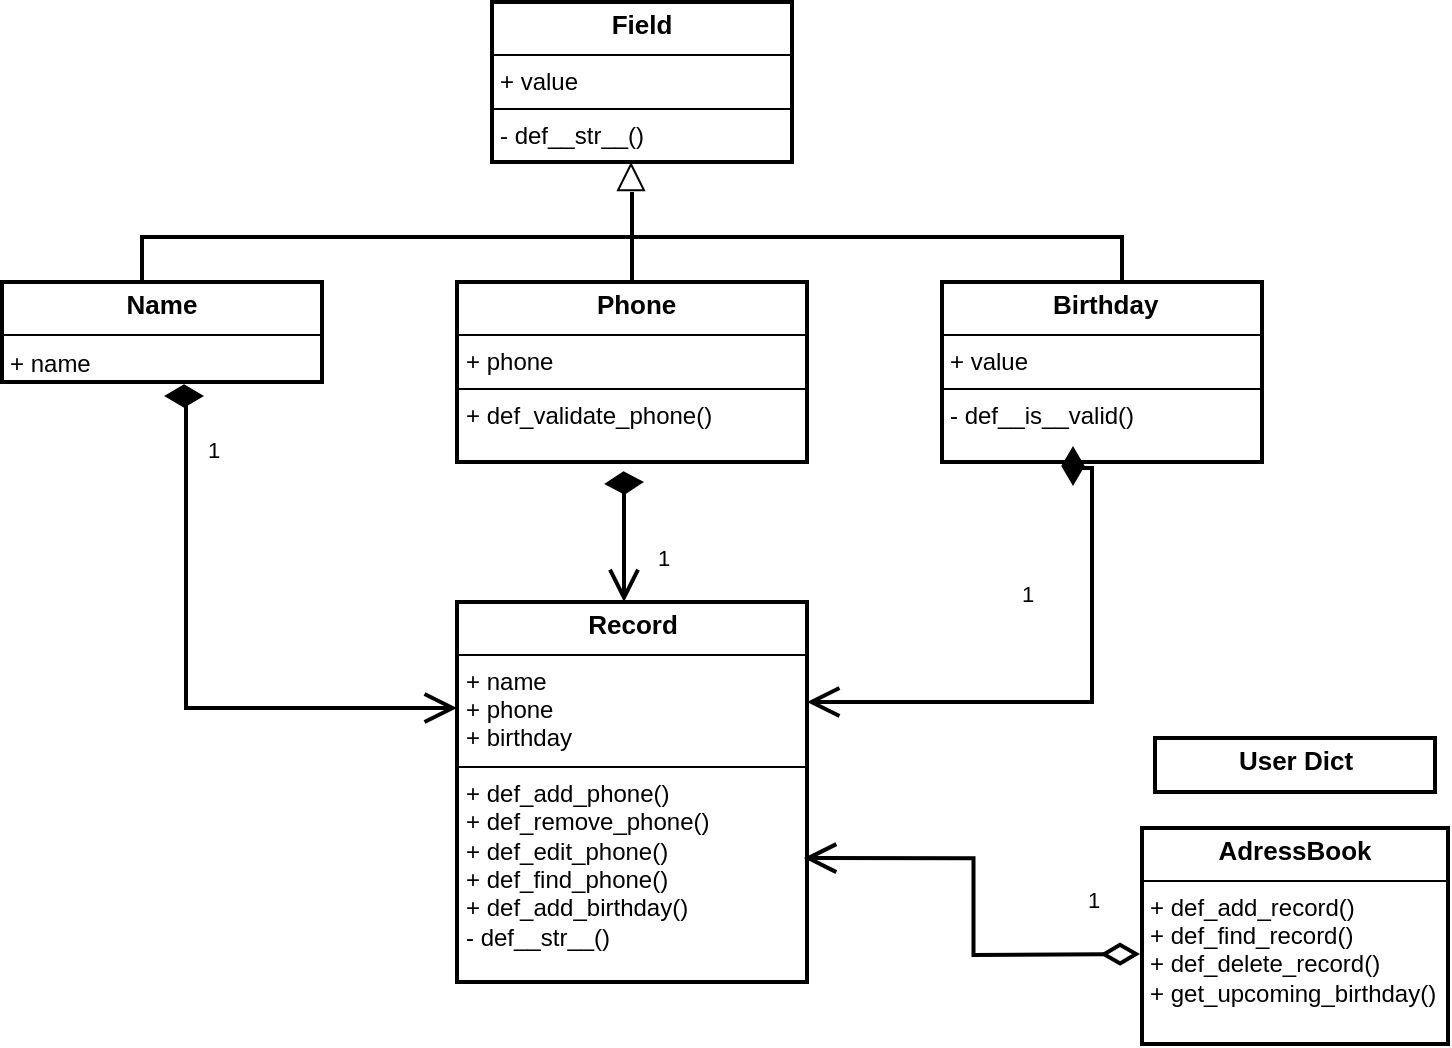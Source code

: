 <mxfile version="24.7.7">
  <diagram name="Страница — 1" id="KnwOpPvuGx6bAqnd7VJK">
    <mxGraphModel dx="880" dy="484" grid="1" gridSize="9" guides="1" tooltips="1" connect="1" arrows="1" fold="1" page="1" pageScale="1" pageWidth="827" pageHeight="1169" math="0" shadow="0">
      <root>
        <mxCell id="0" />
        <mxCell id="1" parent="0" />
        <mxCell id="BOKjLDCEOImnaqTYN-Fg-8" value="&lt;p style=&quot;margin: 4px 0px 0px; text-align: center;&quot;&gt;&lt;b style=&quot;&quot;&gt;&lt;font style=&quot;font-size: 13px;&quot;&gt;Field&lt;/font&gt;&lt;/b&gt;&lt;/p&gt;&lt;hr size=&quot;1&quot; style=&quot;border-style: solid;&quot;&gt;&lt;p style=&quot;margin: 0px 0px 0px 4px;&quot;&gt;&lt;font style=&quot;font-size: 12px;&quot;&gt;+ value&lt;/font&gt;&lt;/p&gt;&lt;hr size=&quot;1&quot; style=&quot;border-style: solid;&quot;&gt;&lt;p style=&quot;margin: 0px 0px 0px 4px;&quot;&gt;&lt;font style=&quot;font-size: 12px;&quot;&gt;- def__str__()&lt;/font&gt;&lt;/p&gt;" style="verticalAlign=top;align=left;overflow=fill;html=1;whiteSpace=wrap;strokeWidth=2;" vertex="1" parent="1">
          <mxGeometry x="315" y="460" width="150" height="80" as="geometry" />
        </mxCell>
        <mxCell id="BOKjLDCEOImnaqTYN-Fg-10" value="&lt;p style=&quot;margin: 4px 0px 0px; text-align: center; font-size: 13px;&quot;&gt;&lt;b&gt;&lt;font style=&quot;font-size: 13px;&quot;&gt;Name&lt;/font&gt;&lt;/b&gt;&lt;/p&gt;&lt;hr size=&quot;1&quot; style=&quot;border-style: solid; font-size: 13px;&quot;&gt;&lt;p style=&quot;margin:0px;margin-left:4px;&quot;&gt;+ name&lt;/p&gt;" style="verticalAlign=top;align=left;overflow=fill;html=1;whiteSpace=wrap;strokeWidth=2;" vertex="1" parent="1">
          <mxGeometry x="70" y="600" width="160" height="50" as="geometry" />
        </mxCell>
        <mxCell id="BOKjLDCEOImnaqTYN-Fg-25" value="" style="edgeStyle=orthogonalEdgeStyle;rounded=0;orthogonalLoop=1;jettySize=auto;html=1;" edge="1" parent="1" source="BOKjLDCEOImnaqTYN-Fg-11" target="BOKjLDCEOImnaqTYN-Fg-22">
          <mxGeometry relative="1" as="geometry" />
        </mxCell>
        <mxCell id="BOKjLDCEOImnaqTYN-Fg-11" value="&lt;p style=&quot;margin:0px;margin-top:4px;text-align:center;&quot;&gt;&lt;b style=&quot;font-size: 13px;&quot;&gt;&amp;nbsp;Phone&lt;/b&gt;&lt;/p&gt;&lt;hr size=&quot;1&quot; style=&quot;border-style:solid;&quot;&gt;&lt;p style=&quot;margin:0px;margin-left:4px;&quot;&gt;+ phone&lt;/p&gt;&lt;hr size=&quot;1&quot; style=&quot;border-style:solid;&quot;&gt;&lt;p style=&quot;margin:0px;margin-left:4px;&quot;&gt;+ def_validate_phone()&lt;/p&gt;" style="verticalAlign=top;align=left;overflow=fill;html=1;whiteSpace=wrap;strokeWidth=2;" vertex="1" parent="1">
          <mxGeometry x="297.5" y="600" width="175" height="90" as="geometry" />
        </mxCell>
        <mxCell id="BOKjLDCEOImnaqTYN-Fg-12" value="&lt;p style=&quot;margin:0px;margin-top:4px;text-align:center;&quot;&gt;&lt;b style=&quot;font-size: 13px;&quot;&gt;&amp;nbsp;Birthday&lt;/b&gt;&lt;/p&gt;&lt;hr size=&quot;1&quot; style=&quot;border-style:solid;&quot;&gt;&lt;p style=&quot;margin:0px;margin-left:4px;&quot;&gt;+ value&lt;/p&gt;&lt;hr size=&quot;1&quot; style=&quot;border-style:solid;&quot;&gt;&lt;p style=&quot;margin:0px;margin-left:4px;&quot;&gt;- def__is__valid()&lt;/p&gt;" style="verticalAlign=top;align=left;overflow=fill;html=1;whiteSpace=wrap;strokeWidth=2;" vertex="1" parent="1">
          <mxGeometry x="540" y="600" width="160" height="90" as="geometry" />
        </mxCell>
        <mxCell id="BOKjLDCEOImnaqTYN-Fg-22" value="" style="strokeWidth=2;html=1;shape=mxgraph.flowchart.annotation_2;align=left;labelPosition=right;pointerEvents=1;direction=south;" vertex="1" parent="1">
          <mxGeometry x="140" y="555" width="490" height="45" as="geometry" />
        </mxCell>
        <mxCell id="BOKjLDCEOImnaqTYN-Fg-23" value="" style="line;strokeWidth=2;fillColor=none;align=left;verticalAlign=middle;spacingTop=-1;spacingLeft=3;spacingRight=3;rotatable=0;labelPosition=right;points=[];portConstraint=eastwest;strokeColor=inherit;direction=south;" vertex="1" parent="1">
          <mxGeometry x="381" y="565" width="8" height="35" as="geometry" />
        </mxCell>
        <mxCell id="BOKjLDCEOImnaqTYN-Fg-24" value="" style="endArrow=block;dashed=1;endFill=0;endSize=12;html=1;rounded=0;" edge="1" parent="1">
          <mxGeometry width="160" relative="1" as="geometry">
            <mxPoint x="384.5" y="570" as="sourcePoint" />
            <mxPoint x="384.5" y="540" as="targetPoint" />
            <Array as="points">
              <mxPoint x="384.5" y="540" />
            </Array>
          </mxGeometry>
        </mxCell>
        <mxCell id="BOKjLDCEOImnaqTYN-Fg-26" value="&lt;p style=&quot;margin:0px;margin-top:4px;text-align:center;&quot;&gt;&lt;b style=&quot;font-size: 13px;&quot;&gt;Record&lt;/b&gt;&lt;/p&gt;&lt;hr size=&quot;1&quot; style=&quot;border-style:solid;&quot;&gt;&lt;p style=&quot;margin:0px;margin-left:4px;&quot;&gt;+ name&lt;/p&gt;&lt;p style=&quot;margin:0px;margin-left:4px;&quot;&gt;+ phone&lt;/p&gt;&lt;p style=&quot;margin:0px;margin-left:4px;&quot;&gt;+ birthday&lt;/p&gt;&lt;hr size=&quot;1&quot; style=&quot;border-style:solid;&quot;&gt;&lt;p style=&quot;margin:0px;margin-left:4px;&quot;&gt;+ def_add_phone()&lt;/p&gt;&lt;p style=&quot;margin:0px;margin-left:4px;&quot;&gt;+ def_remove_phone()&lt;/p&gt;&lt;p style=&quot;margin:0px;margin-left:4px;&quot;&gt;+ def_edit_phone()&lt;/p&gt;&lt;p style=&quot;margin:0px;margin-left:4px;&quot;&gt;+ def_find_phone()&lt;/p&gt;&lt;p style=&quot;margin:0px;margin-left:4px;&quot;&gt;+ def_add_birthday()&lt;/p&gt;&lt;p style=&quot;margin:0px;margin-left:4px;&quot;&gt;- def__str__()&lt;/p&gt;" style="verticalAlign=top;align=left;overflow=fill;html=1;whiteSpace=wrap;strokeWidth=2;" vertex="1" parent="1">
          <mxGeometry x="297.5" y="760" width="175" height="190" as="geometry" />
        </mxCell>
        <mxCell id="BOKjLDCEOImnaqTYN-Fg-36" value="1" style="endArrow=open;html=1;endSize=12;startArrow=diamondThin;startSize=14;startFill=1;edgeStyle=orthogonalEdgeStyle;align=left;verticalAlign=bottom;rounded=0;strokeWidth=2;" edge="1" parent="1">
          <mxGeometry x="0.622" y="15" relative="1" as="geometry">
            <mxPoint x="391" y="700" as="sourcePoint" />
            <mxPoint x="381" y="760" as="targetPoint" />
            <mxPoint as="offset" />
          </mxGeometry>
        </mxCell>
        <mxCell id="BOKjLDCEOImnaqTYN-Fg-37" value="1" style="endArrow=open;html=1;endSize=12;startArrow=diamondThin;startSize=14;startFill=1;edgeStyle=orthogonalEdgeStyle;align=left;verticalAlign=bottom;rounded=0;strokeWidth=2;" edge="1" parent="1">
          <mxGeometry x="0.241" y="-45" relative="1" as="geometry">
            <mxPoint x="605.5" y="702" as="sourcePoint" />
            <mxPoint x="472.5" y="810" as="targetPoint" />
            <Array as="points">
              <mxPoint x="606" y="693" />
              <mxPoint x="615" y="693" />
              <mxPoint x="615" y="810" />
            </Array>
            <mxPoint as="offset" />
          </mxGeometry>
        </mxCell>
        <mxCell id="BOKjLDCEOImnaqTYN-Fg-38" value="1" style="endArrow=open;html=1;endSize=12;startArrow=diamondThin;startSize=14;startFill=1;edgeStyle=orthogonalEdgeStyle;align=left;verticalAlign=bottom;rounded=0;strokeWidth=2;" edge="1" parent="1" target="BOKjLDCEOImnaqTYN-Fg-26">
          <mxGeometry x="-0.701" y="9" relative="1" as="geometry">
            <mxPoint x="171" y="657" as="sourcePoint" />
            <mxPoint x="288" y="813" as="targetPoint" />
            <Array as="points">
              <mxPoint x="162" y="657" />
              <mxPoint x="162" y="813" />
            </Array>
            <mxPoint as="offset" />
          </mxGeometry>
        </mxCell>
        <mxCell id="BOKjLDCEOImnaqTYN-Fg-43" value="&lt;p style=&quot;margin:0px;margin-top:4px;text-align:center;&quot;&gt;&lt;b style=&quot;font-size: 13px;&quot;&gt;AdressBook&lt;/b&gt;&lt;/p&gt;&lt;hr size=&quot;1&quot; style=&quot;border-style:solid;&quot;&gt;&lt;p style=&quot;margin:0px;margin-left:4px;&quot;&gt;+ def_add_record()&lt;/p&gt;&lt;p style=&quot;margin:0px;margin-left:4px;&quot;&gt;+ def_find_record()&lt;/p&gt;&lt;p style=&quot;margin:0px;margin-left:4px;&quot;&gt;+ def_delete_record()&lt;br&gt;+ get_upcoming_birthday()&lt;/p&gt;" style="verticalAlign=top;align=left;overflow=fill;html=1;whiteSpace=wrap;strokeWidth=2;" vertex="1" parent="1">
          <mxGeometry x="640" y="873" width="153" height="108" as="geometry" />
        </mxCell>
        <mxCell id="BOKjLDCEOImnaqTYN-Fg-44" value="&lt;p style=&quot;margin:0px;margin-top:4px;text-align:center;&quot;&gt;&lt;b style=&quot;font-size: 13px;&quot;&gt;User Dict&lt;/b&gt;&lt;/p&gt;&lt;p style=&quot;margin:0px;margin-top:4px;text-align:center;&quot;&gt;&lt;b&gt;&lt;br&gt;&lt;/b&gt;&lt;/p&gt;&lt;p style=&quot;margin:0px;margin-top:4px;text-align:center;&quot;&gt;&lt;b&gt;&lt;br&gt;&lt;/b&gt;&lt;/p&gt;&lt;hr size=&quot;1&quot; style=&quot;border-style:solid;&quot;&gt;&lt;div style=&quot;height:2px;&quot;&gt;&lt;/div&gt;&lt;hr size=&quot;1&quot; style=&quot;border-style:solid;&quot;&gt;&lt;div style=&quot;height:2px;&quot;&gt;&lt;/div&gt;" style="verticalAlign=top;align=left;overflow=fill;html=1;whiteSpace=wrap;strokeWidth=2;" vertex="1" parent="1">
          <mxGeometry x="646.5" y="828" width="140" height="27" as="geometry" />
        </mxCell>
        <mxCell id="BOKjLDCEOImnaqTYN-Fg-45" value="1" style="endArrow=open;html=1;endSize=12;startArrow=diamondThin;startSize=14;startFill=0;edgeStyle=orthogonalEdgeStyle;align=left;verticalAlign=bottom;rounded=0;entryX=0.991;entryY=0.674;entryDx=0;entryDy=0;entryPerimeter=0;strokeWidth=2;" edge="1" parent="1" target="BOKjLDCEOImnaqTYN-Fg-26">
          <mxGeometry x="-0.741" y="-18" relative="1" as="geometry">
            <mxPoint x="639" y="936" as="sourcePoint" />
            <mxPoint x="538" y="972" as="targetPoint" />
            <mxPoint as="offset" />
          </mxGeometry>
        </mxCell>
      </root>
    </mxGraphModel>
  </diagram>
</mxfile>
